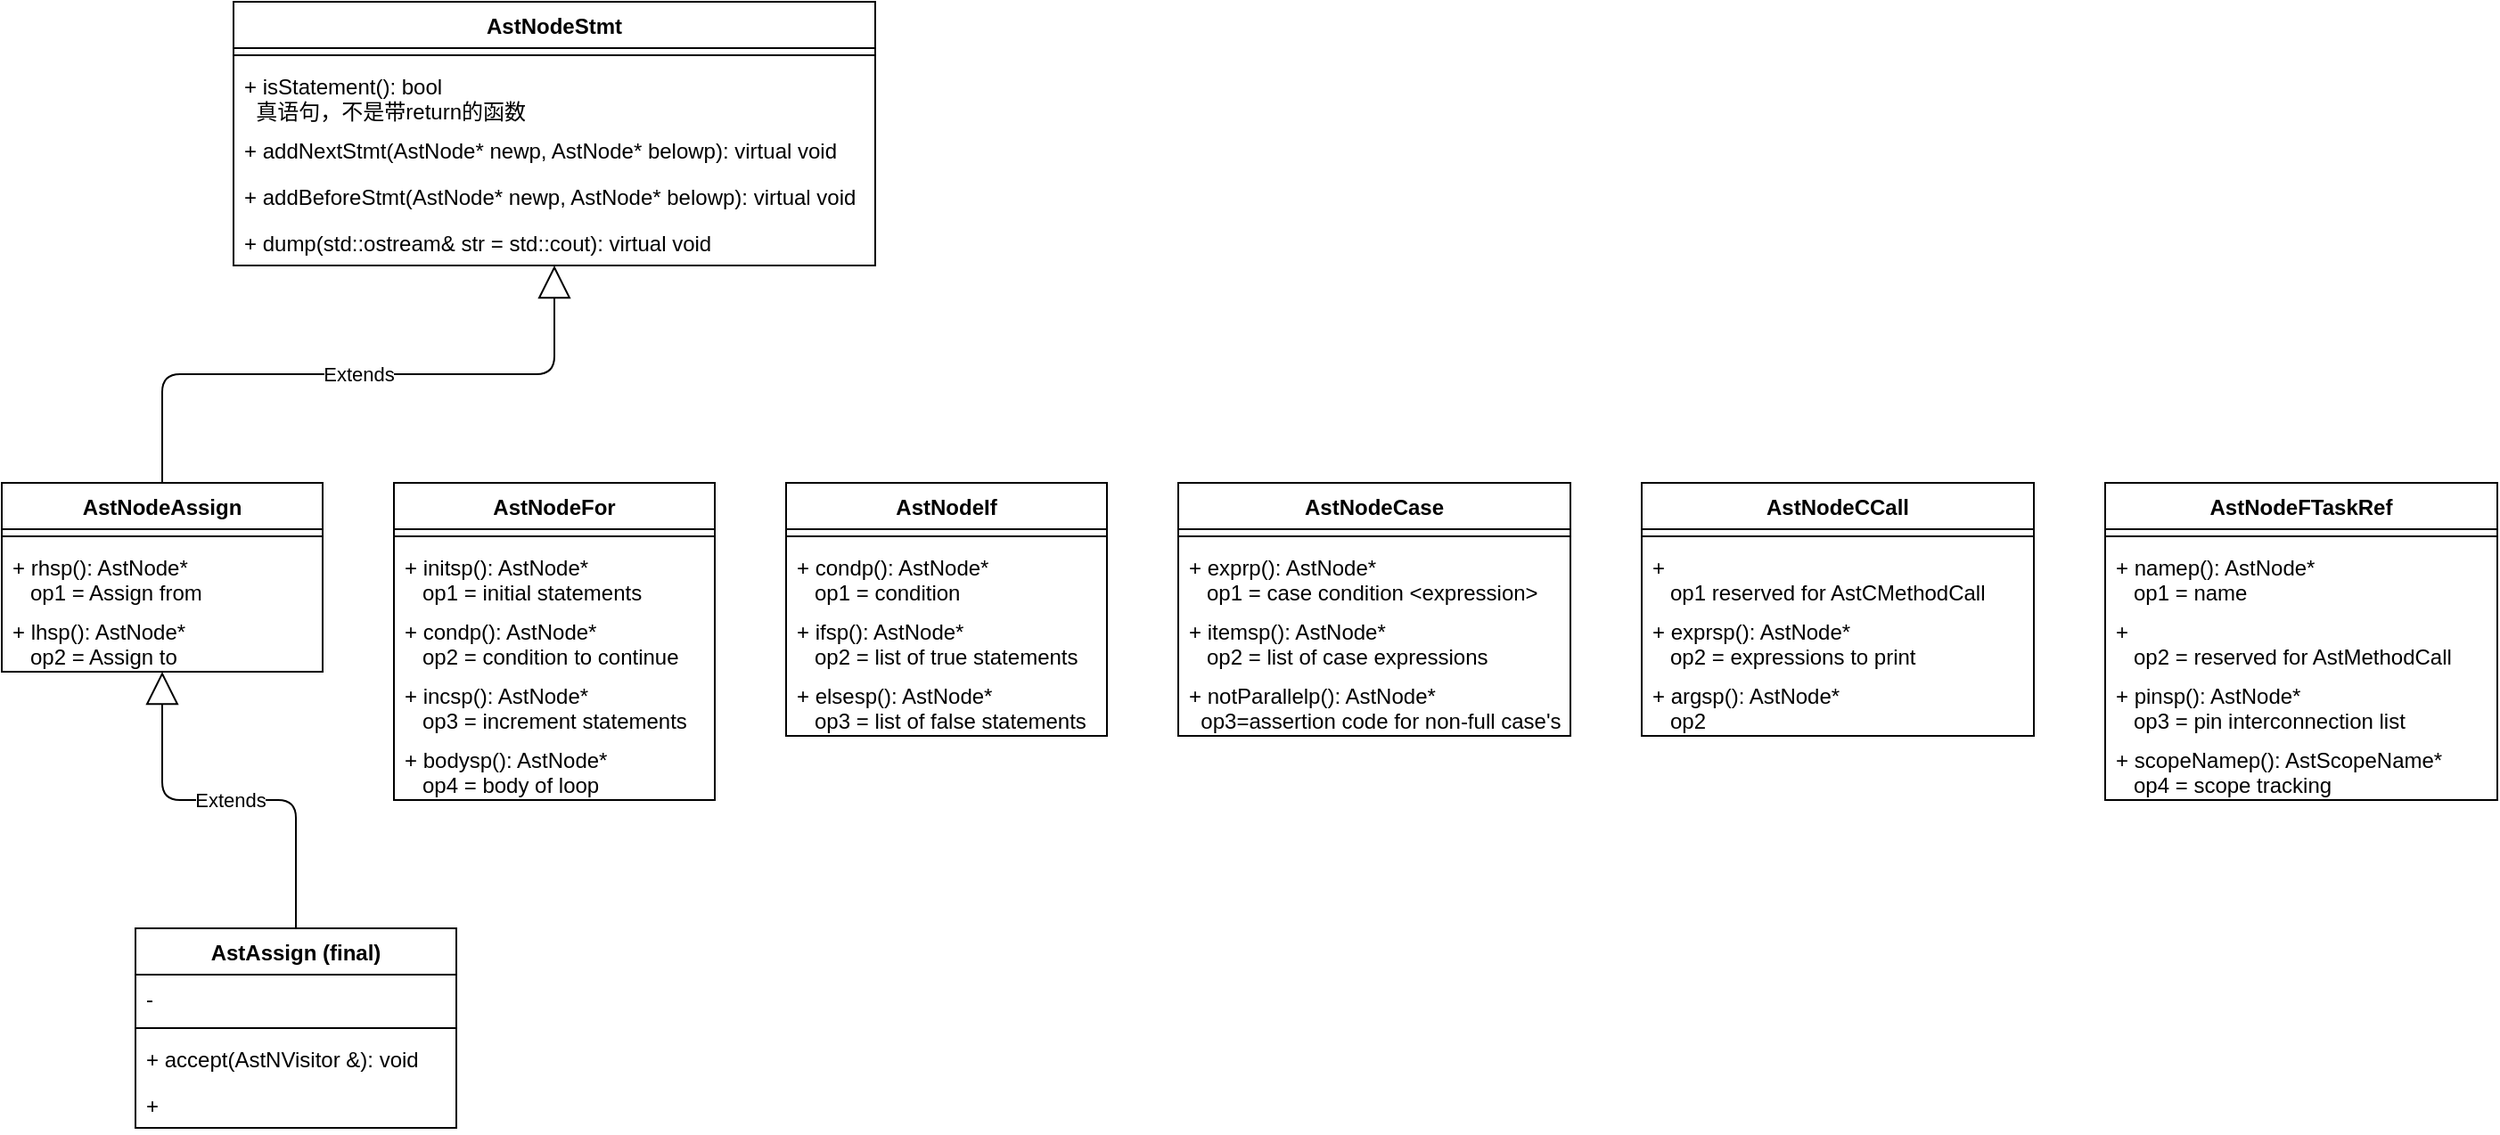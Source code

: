 <mxfile version="14.6.13" type="github">
  <diagram id="LjrCR2icNRhnQb-nepyd" name="第 1 页">
    <mxGraphModel dx="-356" dy="-392" grid="1" gridSize="10" guides="1" tooltips="1" connect="1" arrows="1" fold="1" page="1" pageScale="1" pageWidth="1169" pageHeight="827" math="0" shadow="0">
      <root>
        <mxCell id="0" />
        <mxCell id="1" parent="0" />
        <mxCell id="brSOfn_hg27Ukbo5iZHU-1" value="AstNodeStmt" style="swimlane;fontStyle=1;align=center;verticalAlign=top;childLayout=stackLayout;horizontal=1;startSize=26;horizontalStack=0;resizeParent=1;resizeParentMax=0;resizeLast=0;collapsible=1;marginBottom=0;" vertex="1" parent="1">
          <mxGeometry x="1370" y="850" width="360" height="148" as="geometry" />
        </mxCell>
        <mxCell id="brSOfn_hg27Ukbo5iZHU-3" value="" style="line;strokeWidth=1;fillColor=none;align=left;verticalAlign=middle;spacingTop=-1;spacingLeft=3;spacingRight=3;rotatable=0;labelPosition=right;points=[];portConstraint=eastwest;" vertex="1" parent="brSOfn_hg27Ukbo5iZHU-1">
          <mxGeometry y="26" width="360" height="8" as="geometry" />
        </mxCell>
        <mxCell id="brSOfn_hg27Ukbo5iZHU-4" value="+ isStatement(): bool&#xa;  真语句，不是带return的函数" style="text;strokeColor=none;fillColor=none;align=left;verticalAlign=top;spacingLeft=4;spacingRight=4;overflow=hidden;rotatable=0;points=[[0,0.5],[1,0.5]];portConstraint=eastwest;" vertex="1" parent="brSOfn_hg27Ukbo5iZHU-1">
          <mxGeometry y="34" width="360" height="36" as="geometry" />
        </mxCell>
        <mxCell id="brSOfn_hg27Ukbo5iZHU-16" value="+ addNextStmt(AstNode* newp, AstNode* belowp): virtual void" style="text;strokeColor=none;fillColor=none;align=left;verticalAlign=top;spacingLeft=4;spacingRight=4;overflow=hidden;rotatable=0;points=[[0,0.5],[1,0.5]];portConstraint=eastwest;" vertex="1" parent="brSOfn_hg27Ukbo5iZHU-1">
          <mxGeometry y="70" width="360" height="26" as="geometry" />
        </mxCell>
        <mxCell id="brSOfn_hg27Ukbo5iZHU-18" value="+ addBeforeStmt(AstNode* newp, AstNode* belowp): virtual void" style="text;strokeColor=none;fillColor=none;align=left;verticalAlign=top;spacingLeft=4;spacingRight=4;overflow=hidden;rotatable=0;points=[[0,0.5],[1,0.5]];portConstraint=eastwest;" vertex="1" parent="brSOfn_hg27Ukbo5iZHU-1">
          <mxGeometry y="96" width="360" height="26" as="geometry" />
        </mxCell>
        <mxCell id="brSOfn_hg27Ukbo5iZHU-17" value="+ dump(std::ostream&amp; str = std::cout): virtual void" style="text;strokeColor=none;fillColor=none;align=left;verticalAlign=top;spacingLeft=4;spacingRight=4;overflow=hidden;rotatable=0;points=[[0,0.5],[1,0.5]];portConstraint=eastwest;" vertex="1" parent="brSOfn_hg27Ukbo5iZHU-1">
          <mxGeometry y="122" width="360" height="26" as="geometry" />
        </mxCell>
        <mxCell id="brSOfn_hg27Ukbo5iZHU-5" value="AstNodeAssign" style="swimlane;fontStyle=1;align=center;verticalAlign=top;childLayout=stackLayout;horizontal=1;startSize=26;horizontalStack=0;resizeParent=1;resizeParentMax=0;resizeLast=0;collapsible=1;marginBottom=0;" vertex="1" parent="1">
          <mxGeometry x="1240" y="1120" width="180" height="106" as="geometry" />
        </mxCell>
        <mxCell id="brSOfn_hg27Ukbo5iZHU-7" value="" style="line;strokeWidth=1;fillColor=none;align=left;verticalAlign=middle;spacingTop=-1;spacingLeft=3;spacingRight=3;rotatable=0;labelPosition=right;points=[];portConstraint=eastwest;" vertex="1" parent="brSOfn_hg27Ukbo5iZHU-5">
          <mxGeometry y="26" width="180" height="8" as="geometry" />
        </mxCell>
        <mxCell id="brSOfn_hg27Ukbo5iZHU-8" value="+ rhsp(): AstNode*&#xa;   op1 = Assign from" style="text;strokeColor=none;fillColor=none;align=left;verticalAlign=top;spacingLeft=4;spacingRight=4;overflow=hidden;rotatable=0;points=[[0,0.5],[1,0.5]];portConstraint=eastwest;" vertex="1" parent="brSOfn_hg27Ukbo5iZHU-5">
          <mxGeometry y="34" width="180" height="36" as="geometry" />
        </mxCell>
        <mxCell id="brSOfn_hg27Ukbo5iZHU-19" value="+ lhsp(): AstNode*&#xa;   op2 = Assign to" style="text;strokeColor=none;fillColor=none;align=left;verticalAlign=top;spacingLeft=4;spacingRight=4;overflow=hidden;rotatable=0;points=[[0,0.5],[1,0.5]];portConstraint=eastwest;" vertex="1" parent="brSOfn_hg27Ukbo5iZHU-5">
          <mxGeometry y="70" width="180" height="36" as="geometry" />
        </mxCell>
        <mxCell id="brSOfn_hg27Ukbo5iZHU-9" value="Extends" style="endArrow=block;endSize=16;endFill=0;html=1;edgeStyle=orthogonalEdgeStyle;" edge="1" parent="1" source="brSOfn_hg27Ukbo5iZHU-5" target="brSOfn_hg27Ukbo5iZHU-1">
          <mxGeometry width="160" relative="1" as="geometry">
            <mxPoint x="945" y="1180" as="sourcePoint" />
            <mxPoint x="2080" y="666.0" as="targetPoint" />
          </mxGeometry>
        </mxCell>
        <mxCell id="brSOfn_hg27Ukbo5iZHU-10" value="AstAssign (final)" style="swimlane;fontStyle=1;align=center;verticalAlign=top;childLayout=stackLayout;horizontal=1;startSize=26;horizontalStack=0;resizeParent=1;resizeParentMax=0;resizeLast=0;collapsible=1;marginBottom=0;" vertex="1" parent="1">
          <mxGeometry x="1315" y="1370" width="180" height="112" as="geometry" />
        </mxCell>
        <mxCell id="brSOfn_hg27Ukbo5iZHU-11" value="- " style="text;strokeColor=none;fillColor=none;align=left;verticalAlign=top;spacingLeft=4;spacingRight=4;overflow=hidden;rotatable=0;points=[[0,0.5],[1,0.5]];portConstraint=eastwest;" vertex="1" parent="brSOfn_hg27Ukbo5iZHU-10">
          <mxGeometry y="26" width="180" height="26" as="geometry" />
        </mxCell>
        <mxCell id="brSOfn_hg27Ukbo5iZHU-12" value="" style="line;strokeWidth=1;fillColor=none;align=left;verticalAlign=middle;spacingTop=-1;spacingLeft=3;spacingRight=3;rotatable=0;labelPosition=right;points=[];portConstraint=eastwest;" vertex="1" parent="brSOfn_hg27Ukbo5iZHU-10">
          <mxGeometry y="52" width="180" height="8" as="geometry" />
        </mxCell>
        <mxCell id="brSOfn_hg27Ukbo5iZHU-13" value="+ accept(AstNVisitor &amp;): void" style="text;strokeColor=none;fillColor=none;align=left;verticalAlign=top;spacingLeft=4;spacingRight=4;overflow=hidden;rotatable=0;points=[[0,0.5],[1,0.5]];portConstraint=eastwest;" vertex="1" parent="brSOfn_hg27Ukbo5iZHU-10">
          <mxGeometry y="60" width="180" height="26" as="geometry" />
        </mxCell>
        <mxCell id="brSOfn_hg27Ukbo5iZHU-14" value="+ " style="text;strokeColor=none;fillColor=none;align=left;verticalAlign=top;spacingLeft=4;spacingRight=4;overflow=hidden;rotatable=0;points=[[0,0.5],[1,0.5]];portConstraint=eastwest;" vertex="1" parent="brSOfn_hg27Ukbo5iZHU-10">
          <mxGeometry y="86" width="180" height="26" as="geometry" />
        </mxCell>
        <mxCell id="brSOfn_hg27Ukbo5iZHU-15" value="Extends" style="endArrow=block;endSize=16;endFill=0;html=1;edgeStyle=orthogonalEdgeStyle;exitX=0.5;exitY=0;exitDx=0;exitDy=0;" edge="1" parent="1" source="brSOfn_hg27Ukbo5iZHU-10" target="brSOfn_hg27Ukbo5iZHU-5">
          <mxGeometry width="160" relative="1" as="geometry">
            <mxPoint x="1415.0" y="1220" as="sourcePoint" />
            <mxPoint x="1160" y="1250" as="targetPoint" />
          </mxGeometry>
        </mxCell>
        <mxCell id="brSOfn_hg27Ukbo5iZHU-20" value="AstNodeFor" style="swimlane;fontStyle=1;align=center;verticalAlign=top;childLayout=stackLayout;horizontal=1;startSize=26;horizontalStack=0;resizeParent=1;resizeParentMax=0;resizeLast=0;collapsible=1;marginBottom=0;" vertex="1" parent="1">
          <mxGeometry x="1460" y="1120" width="180" height="178" as="geometry" />
        </mxCell>
        <mxCell id="brSOfn_hg27Ukbo5iZHU-21" value="" style="line;strokeWidth=1;fillColor=none;align=left;verticalAlign=middle;spacingTop=-1;spacingLeft=3;spacingRight=3;rotatable=0;labelPosition=right;points=[];portConstraint=eastwest;" vertex="1" parent="brSOfn_hg27Ukbo5iZHU-20">
          <mxGeometry y="26" width="180" height="8" as="geometry" />
        </mxCell>
        <mxCell id="brSOfn_hg27Ukbo5iZHU-22" value="+ initsp(): AstNode*&#xa;   op1 = initial statements" style="text;strokeColor=none;fillColor=none;align=left;verticalAlign=top;spacingLeft=4;spacingRight=4;overflow=hidden;rotatable=0;points=[[0,0.5],[1,0.5]];portConstraint=eastwest;" vertex="1" parent="brSOfn_hg27Ukbo5iZHU-20">
          <mxGeometry y="34" width="180" height="36" as="geometry" />
        </mxCell>
        <mxCell id="brSOfn_hg27Ukbo5iZHU-23" value="+ condp(): AstNode*&#xa;   op2 = condition to continue" style="text;strokeColor=none;fillColor=none;align=left;verticalAlign=top;spacingLeft=4;spacingRight=4;overflow=hidden;rotatable=0;points=[[0,0.5],[1,0.5]];portConstraint=eastwest;" vertex="1" parent="brSOfn_hg27Ukbo5iZHU-20">
          <mxGeometry y="70" width="180" height="36" as="geometry" />
        </mxCell>
        <mxCell id="brSOfn_hg27Ukbo5iZHU-24" value="+ incsp(): AstNode*&#xa;   op3 = increment statements" style="text;strokeColor=none;fillColor=none;align=left;verticalAlign=top;spacingLeft=4;spacingRight=4;overflow=hidden;rotatable=0;points=[[0,0.5],[1,0.5]];portConstraint=eastwest;" vertex="1" parent="brSOfn_hg27Ukbo5iZHU-20">
          <mxGeometry y="106" width="180" height="36" as="geometry" />
        </mxCell>
        <mxCell id="brSOfn_hg27Ukbo5iZHU-25" value="+ bodysp(): AstNode*&#xa;   op4 = body of loop" style="text;strokeColor=none;fillColor=none;align=left;verticalAlign=top;spacingLeft=4;spacingRight=4;overflow=hidden;rotatable=0;points=[[0,0.5],[1,0.5]];portConstraint=eastwest;" vertex="1" parent="brSOfn_hg27Ukbo5iZHU-20">
          <mxGeometry y="142" width="180" height="36" as="geometry" />
        </mxCell>
        <mxCell id="brSOfn_hg27Ukbo5iZHU-26" value="AstNodeIf" style="swimlane;fontStyle=1;align=center;verticalAlign=top;childLayout=stackLayout;horizontal=1;startSize=26;horizontalStack=0;resizeParent=1;resizeParentMax=0;resizeLast=0;collapsible=1;marginBottom=0;" vertex="1" parent="1">
          <mxGeometry x="1680" y="1120" width="180" height="142" as="geometry" />
        </mxCell>
        <mxCell id="brSOfn_hg27Ukbo5iZHU-27" value="" style="line;strokeWidth=1;fillColor=none;align=left;verticalAlign=middle;spacingTop=-1;spacingLeft=3;spacingRight=3;rotatable=0;labelPosition=right;points=[];portConstraint=eastwest;" vertex="1" parent="brSOfn_hg27Ukbo5iZHU-26">
          <mxGeometry y="26" width="180" height="8" as="geometry" />
        </mxCell>
        <mxCell id="brSOfn_hg27Ukbo5iZHU-28" value="+ condp(): AstNode*&#xa;   op1 = condition" style="text;strokeColor=none;fillColor=none;align=left;verticalAlign=top;spacingLeft=4;spacingRight=4;overflow=hidden;rotatable=0;points=[[0,0.5],[1,0.5]];portConstraint=eastwest;" vertex="1" parent="brSOfn_hg27Ukbo5iZHU-26">
          <mxGeometry y="34" width="180" height="36" as="geometry" />
        </mxCell>
        <mxCell id="brSOfn_hg27Ukbo5iZHU-29" value="+ ifsp(): AstNode*&#xa;   op2 = list of true statements" style="text;strokeColor=none;fillColor=none;align=left;verticalAlign=top;spacingLeft=4;spacingRight=4;overflow=hidden;rotatable=0;points=[[0,0.5],[1,0.5]];portConstraint=eastwest;" vertex="1" parent="brSOfn_hg27Ukbo5iZHU-26">
          <mxGeometry y="70" width="180" height="36" as="geometry" />
        </mxCell>
        <mxCell id="brSOfn_hg27Ukbo5iZHU-30" value="+ elsesp(): AstNode*&#xa;   op3 = list of false statements" style="text;strokeColor=none;fillColor=none;align=left;verticalAlign=top;spacingLeft=4;spacingRight=4;overflow=hidden;rotatable=0;points=[[0,0.5],[1,0.5]];portConstraint=eastwest;" vertex="1" parent="brSOfn_hg27Ukbo5iZHU-26">
          <mxGeometry y="106" width="180" height="36" as="geometry" />
        </mxCell>
        <mxCell id="brSOfn_hg27Ukbo5iZHU-32" value="AstNodeCase" style="swimlane;fontStyle=1;align=center;verticalAlign=top;childLayout=stackLayout;horizontal=1;startSize=26;horizontalStack=0;resizeParent=1;resizeParentMax=0;resizeLast=0;collapsible=1;marginBottom=0;" vertex="1" parent="1">
          <mxGeometry x="1900" y="1120" width="220" height="142" as="geometry" />
        </mxCell>
        <mxCell id="brSOfn_hg27Ukbo5iZHU-33" value="" style="line;strokeWidth=1;fillColor=none;align=left;verticalAlign=middle;spacingTop=-1;spacingLeft=3;spacingRight=3;rotatable=0;labelPosition=right;points=[];portConstraint=eastwest;" vertex="1" parent="brSOfn_hg27Ukbo5iZHU-32">
          <mxGeometry y="26" width="220" height="8" as="geometry" />
        </mxCell>
        <mxCell id="brSOfn_hg27Ukbo5iZHU-34" value="+ exprp(): AstNode*&#xa;   op1 = case condition &lt;expression&gt;" style="text;strokeColor=none;fillColor=none;align=left;verticalAlign=top;spacingLeft=4;spacingRight=4;overflow=hidden;rotatable=0;points=[[0,0.5],[1,0.5]];portConstraint=eastwest;" vertex="1" parent="brSOfn_hg27Ukbo5iZHU-32">
          <mxGeometry y="34" width="220" height="36" as="geometry" />
        </mxCell>
        <mxCell id="brSOfn_hg27Ukbo5iZHU-35" value="+ itemsp(): AstNode*&#xa;   op2 = list of case expressions" style="text;strokeColor=none;fillColor=none;align=left;verticalAlign=top;spacingLeft=4;spacingRight=4;overflow=hidden;rotatable=0;points=[[0,0.5],[1,0.5]];portConstraint=eastwest;" vertex="1" parent="brSOfn_hg27Ukbo5iZHU-32">
          <mxGeometry y="70" width="220" height="36" as="geometry" />
        </mxCell>
        <mxCell id="brSOfn_hg27Ukbo5iZHU-36" value="+ notParallelp(): AstNode*&#xa;  op3=assertion code for non-full case&#39;s" style="text;strokeColor=none;fillColor=none;align=left;verticalAlign=top;spacingLeft=4;spacingRight=4;overflow=hidden;rotatable=0;points=[[0,0.5],[1,0.5]];portConstraint=eastwest;" vertex="1" parent="brSOfn_hg27Ukbo5iZHU-32">
          <mxGeometry y="106" width="220" height="36" as="geometry" />
        </mxCell>
        <mxCell id="brSOfn_hg27Ukbo5iZHU-37" value="AstNodeCCall" style="swimlane;fontStyle=1;align=center;verticalAlign=top;childLayout=stackLayout;horizontal=1;startSize=26;horizontalStack=0;resizeParent=1;resizeParentMax=0;resizeLast=0;collapsible=1;marginBottom=0;" vertex="1" parent="1">
          <mxGeometry x="2160" y="1120" width="220" height="142" as="geometry" />
        </mxCell>
        <mxCell id="brSOfn_hg27Ukbo5iZHU-38" value="" style="line;strokeWidth=1;fillColor=none;align=left;verticalAlign=middle;spacingTop=-1;spacingLeft=3;spacingRight=3;rotatable=0;labelPosition=right;points=[];portConstraint=eastwest;" vertex="1" parent="brSOfn_hg27Ukbo5iZHU-37">
          <mxGeometry y="26" width="220" height="8" as="geometry" />
        </mxCell>
        <mxCell id="brSOfn_hg27Ukbo5iZHU-39" value="+ &#xa;   op1 reserved for AstCMethodCall" style="text;strokeColor=none;fillColor=none;align=left;verticalAlign=top;spacingLeft=4;spacingRight=4;overflow=hidden;rotatable=0;points=[[0,0.5],[1,0.5]];portConstraint=eastwest;" vertex="1" parent="brSOfn_hg27Ukbo5iZHU-37">
          <mxGeometry y="34" width="220" height="36" as="geometry" />
        </mxCell>
        <mxCell id="brSOfn_hg27Ukbo5iZHU-40" value="+ exprsp(): AstNode*&#xa;   op2 = expressions to print" style="text;strokeColor=none;fillColor=none;align=left;verticalAlign=top;spacingLeft=4;spacingRight=4;overflow=hidden;rotatable=0;points=[[0,0.5],[1,0.5]];portConstraint=eastwest;" vertex="1" parent="brSOfn_hg27Ukbo5iZHU-37">
          <mxGeometry y="70" width="220" height="36" as="geometry" />
        </mxCell>
        <mxCell id="brSOfn_hg27Ukbo5iZHU-41" value="+ argsp(): AstNode*&#xa;   op2" style="text;strokeColor=none;fillColor=none;align=left;verticalAlign=top;spacingLeft=4;spacingRight=4;overflow=hidden;rotatable=0;points=[[0,0.5],[1,0.5]];portConstraint=eastwest;" vertex="1" parent="brSOfn_hg27Ukbo5iZHU-37">
          <mxGeometry y="106" width="220" height="36" as="geometry" />
        </mxCell>
        <mxCell id="brSOfn_hg27Ukbo5iZHU-52" value="AstNodeFTaskRef" style="swimlane;fontStyle=1;align=center;verticalAlign=top;childLayout=stackLayout;horizontal=1;startSize=26;horizontalStack=0;resizeParent=1;resizeParentMax=0;resizeLast=0;collapsible=1;marginBottom=0;" vertex="1" parent="1">
          <mxGeometry x="2420" y="1120" width="220" height="178" as="geometry" />
        </mxCell>
        <mxCell id="brSOfn_hg27Ukbo5iZHU-53" value="" style="line;strokeWidth=1;fillColor=none;align=left;verticalAlign=middle;spacingTop=-1;spacingLeft=3;spacingRight=3;rotatable=0;labelPosition=right;points=[];portConstraint=eastwest;" vertex="1" parent="brSOfn_hg27Ukbo5iZHU-52">
          <mxGeometry y="26" width="220" height="8" as="geometry" />
        </mxCell>
        <mxCell id="brSOfn_hg27Ukbo5iZHU-54" value="+ namep(): AstNode*&#xa;   op1 = name" style="text;strokeColor=none;fillColor=none;align=left;verticalAlign=top;spacingLeft=4;spacingRight=4;overflow=hidden;rotatable=0;points=[[0,0.5],[1,0.5]];portConstraint=eastwest;" vertex="1" parent="brSOfn_hg27Ukbo5iZHU-52">
          <mxGeometry y="34" width="220" height="36" as="geometry" />
        </mxCell>
        <mxCell id="brSOfn_hg27Ukbo5iZHU-55" value="+ &#xa;   op2 = reserved for AstMethodCall" style="text;strokeColor=none;fillColor=none;align=left;verticalAlign=top;spacingLeft=4;spacingRight=4;overflow=hidden;rotatable=0;points=[[0,0.5],[1,0.5]];portConstraint=eastwest;" vertex="1" parent="brSOfn_hg27Ukbo5iZHU-52">
          <mxGeometry y="70" width="220" height="36" as="geometry" />
        </mxCell>
        <mxCell id="brSOfn_hg27Ukbo5iZHU-56" value="+ pinsp(): AstNode*&#xa;   op3 = pin interconnection list" style="text;strokeColor=none;fillColor=none;align=left;verticalAlign=top;spacingLeft=4;spacingRight=4;overflow=hidden;rotatable=0;points=[[0,0.5],[1,0.5]];portConstraint=eastwest;" vertex="1" parent="brSOfn_hg27Ukbo5iZHU-52">
          <mxGeometry y="106" width="220" height="36" as="geometry" />
        </mxCell>
        <mxCell id="brSOfn_hg27Ukbo5iZHU-57" value="+ scopeNamep(): AstScopeName*&#xa;   op4 = scope tracking" style="text;strokeColor=none;fillColor=none;align=left;verticalAlign=top;spacingLeft=4;spacingRight=4;overflow=hidden;rotatable=0;points=[[0,0.5],[1,0.5]];portConstraint=eastwest;" vertex="1" parent="brSOfn_hg27Ukbo5iZHU-52">
          <mxGeometry y="142" width="220" height="36" as="geometry" />
        </mxCell>
      </root>
    </mxGraphModel>
  </diagram>
</mxfile>

